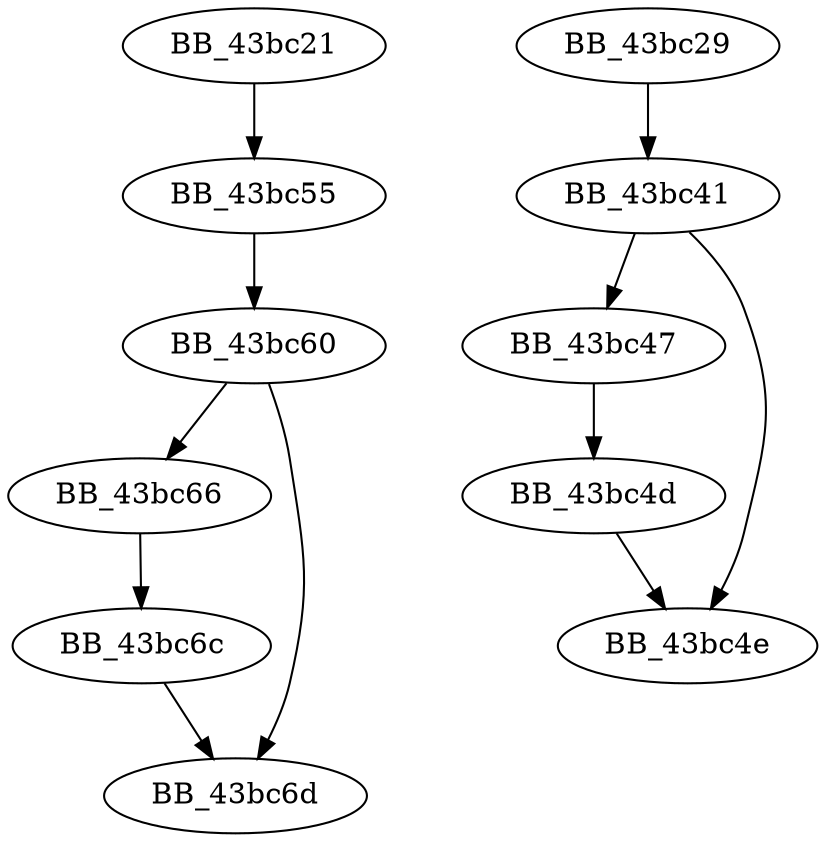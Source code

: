 DiGraph sub_43BC21{
BB_43bc21->BB_43bc55
BB_43bc29->BB_43bc41
BB_43bc41->BB_43bc47
BB_43bc41->BB_43bc4e
BB_43bc47->BB_43bc4d
BB_43bc4d->BB_43bc4e
BB_43bc55->BB_43bc60
BB_43bc60->BB_43bc66
BB_43bc60->BB_43bc6d
BB_43bc66->BB_43bc6c
BB_43bc6c->BB_43bc6d
}
